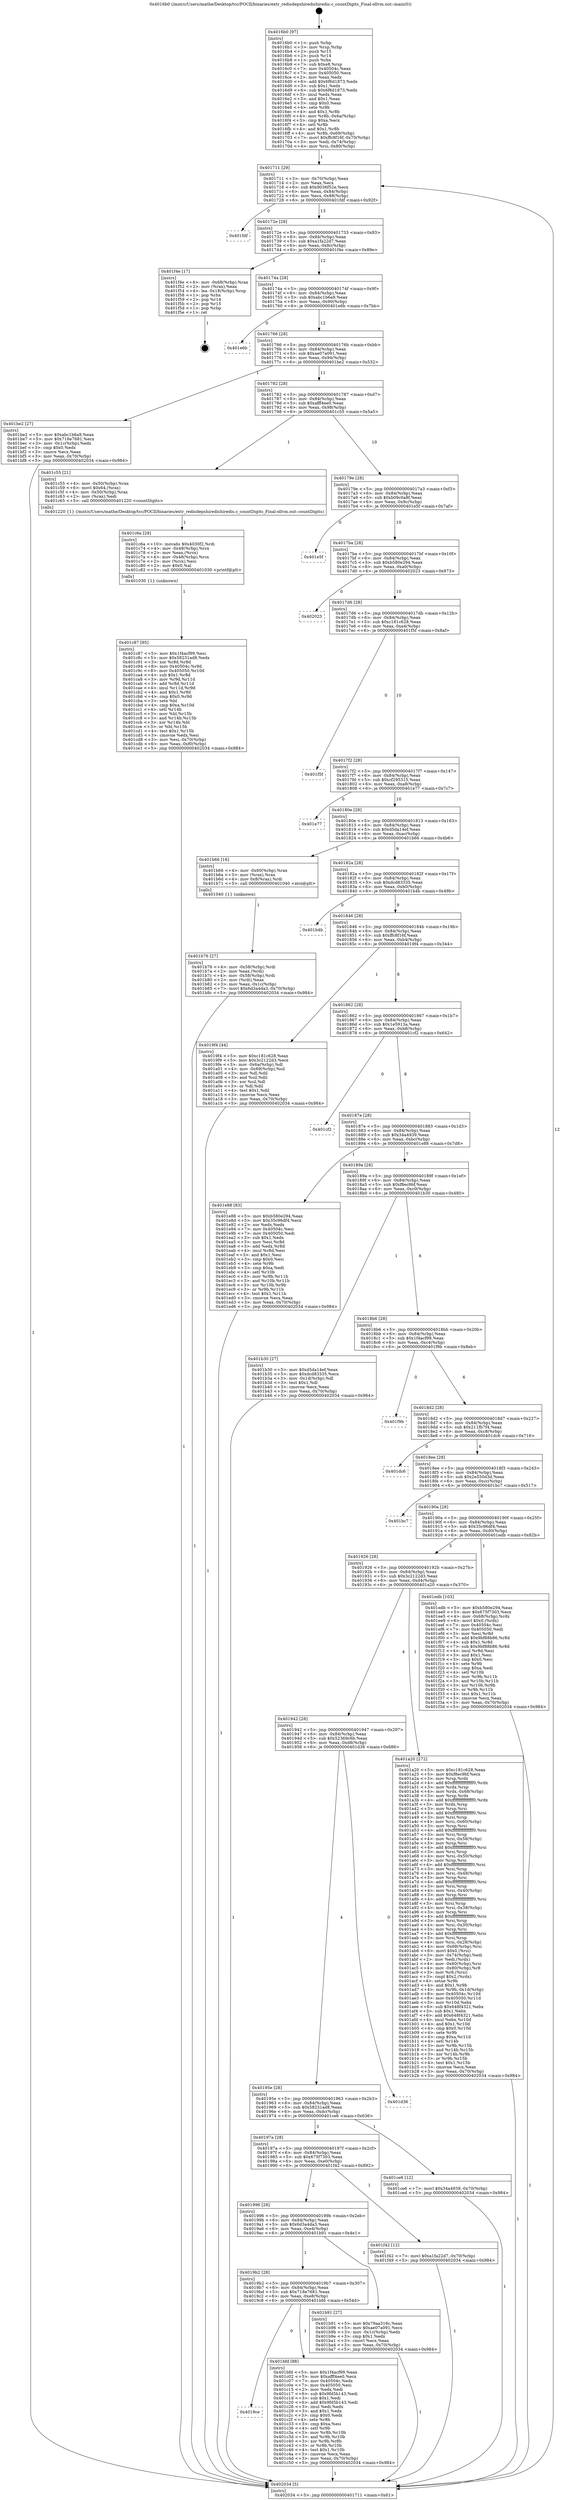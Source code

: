 digraph "0x4016b0" {
  label = "0x4016b0 (/mnt/c/Users/mathe/Desktop/tcc/POCII/binaries/extr_redisdepshiredishiredis.c_countDigits_Final-ollvm.out::main(0))"
  labelloc = "t"
  node[shape=record]

  Entry [label="",width=0.3,height=0.3,shape=circle,fillcolor=black,style=filled]
  "0x401711" [label="{
     0x401711 [29]\l
     | [instrs]\l
     &nbsp;&nbsp;0x401711 \<+3\>: mov -0x70(%rbp),%eax\l
     &nbsp;&nbsp;0x401714 \<+2\>: mov %eax,%ecx\l
     &nbsp;&nbsp;0x401716 \<+6\>: sub $0x9036f52e,%ecx\l
     &nbsp;&nbsp;0x40171c \<+6\>: mov %eax,-0x84(%rbp)\l
     &nbsp;&nbsp;0x401722 \<+6\>: mov %ecx,-0x88(%rbp)\l
     &nbsp;&nbsp;0x401728 \<+6\>: je 0000000000401fdf \<main+0x92f\>\l
  }"]
  "0x401fdf" [label="{
     0x401fdf\l
  }", style=dashed]
  "0x40172e" [label="{
     0x40172e [28]\l
     | [instrs]\l
     &nbsp;&nbsp;0x40172e \<+5\>: jmp 0000000000401733 \<main+0x83\>\l
     &nbsp;&nbsp;0x401733 \<+6\>: mov -0x84(%rbp),%eax\l
     &nbsp;&nbsp;0x401739 \<+5\>: sub $0xa1fa22d7,%eax\l
     &nbsp;&nbsp;0x40173e \<+6\>: mov %eax,-0x8c(%rbp)\l
     &nbsp;&nbsp;0x401744 \<+6\>: je 0000000000401f4e \<main+0x89e\>\l
  }"]
  Exit [label="",width=0.3,height=0.3,shape=circle,fillcolor=black,style=filled,peripheries=2]
  "0x401f4e" [label="{
     0x401f4e [17]\l
     | [instrs]\l
     &nbsp;&nbsp;0x401f4e \<+4\>: mov -0x68(%rbp),%rax\l
     &nbsp;&nbsp;0x401f52 \<+2\>: mov (%rax),%eax\l
     &nbsp;&nbsp;0x401f54 \<+4\>: lea -0x18(%rbp),%rsp\l
     &nbsp;&nbsp;0x401f58 \<+1\>: pop %rbx\l
     &nbsp;&nbsp;0x401f59 \<+2\>: pop %r14\l
     &nbsp;&nbsp;0x401f5b \<+2\>: pop %r15\l
     &nbsp;&nbsp;0x401f5d \<+1\>: pop %rbp\l
     &nbsp;&nbsp;0x401f5e \<+1\>: ret\l
  }"]
  "0x40174a" [label="{
     0x40174a [28]\l
     | [instrs]\l
     &nbsp;&nbsp;0x40174a \<+5\>: jmp 000000000040174f \<main+0x9f\>\l
     &nbsp;&nbsp;0x40174f \<+6\>: mov -0x84(%rbp),%eax\l
     &nbsp;&nbsp;0x401755 \<+5\>: sub $0xabc1b6a9,%eax\l
     &nbsp;&nbsp;0x40175a \<+6\>: mov %eax,-0x90(%rbp)\l
     &nbsp;&nbsp;0x401760 \<+6\>: je 0000000000401e6b \<main+0x7bb\>\l
  }"]
  "0x401c87" [label="{
     0x401c87 [95]\l
     | [instrs]\l
     &nbsp;&nbsp;0x401c87 \<+5\>: mov $0x1f4acf99,%esi\l
     &nbsp;&nbsp;0x401c8c \<+5\>: mov $0x58231ad8,%edx\l
     &nbsp;&nbsp;0x401c91 \<+3\>: xor %r8d,%r8d\l
     &nbsp;&nbsp;0x401c94 \<+8\>: mov 0x40504c,%r9d\l
     &nbsp;&nbsp;0x401c9c \<+8\>: mov 0x405050,%r10d\l
     &nbsp;&nbsp;0x401ca4 \<+4\>: sub $0x1,%r8d\l
     &nbsp;&nbsp;0x401ca8 \<+3\>: mov %r9d,%r11d\l
     &nbsp;&nbsp;0x401cab \<+3\>: add %r8d,%r11d\l
     &nbsp;&nbsp;0x401cae \<+4\>: imul %r11d,%r9d\l
     &nbsp;&nbsp;0x401cb2 \<+4\>: and $0x1,%r9d\l
     &nbsp;&nbsp;0x401cb6 \<+4\>: cmp $0x0,%r9d\l
     &nbsp;&nbsp;0x401cba \<+3\>: sete %bl\l
     &nbsp;&nbsp;0x401cbd \<+4\>: cmp $0xa,%r10d\l
     &nbsp;&nbsp;0x401cc1 \<+4\>: setl %r14b\l
     &nbsp;&nbsp;0x401cc5 \<+3\>: mov %bl,%r15b\l
     &nbsp;&nbsp;0x401cc8 \<+3\>: and %r14b,%r15b\l
     &nbsp;&nbsp;0x401ccb \<+3\>: xor %r14b,%bl\l
     &nbsp;&nbsp;0x401cce \<+3\>: or %bl,%r15b\l
     &nbsp;&nbsp;0x401cd1 \<+4\>: test $0x1,%r15b\l
     &nbsp;&nbsp;0x401cd5 \<+3\>: cmovne %edx,%esi\l
     &nbsp;&nbsp;0x401cd8 \<+3\>: mov %esi,-0x70(%rbp)\l
     &nbsp;&nbsp;0x401cdb \<+6\>: mov %eax,-0xf0(%rbp)\l
     &nbsp;&nbsp;0x401ce1 \<+5\>: jmp 0000000000402034 \<main+0x984\>\l
  }"]
  "0x401e6b" [label="{
     0x401e6b\l
  }", style=dashed]
  "0x401766" [label="{
     0x401766 [28]\l
     | [instrs]\l
     &nbsp;&nbsp;0x401766 \<+5\>: jmp 000000000040176b \<main+0xbb\>\l
     &nbsp;&nbsp;0x40176b \<+6\>: mov -0x84(%rbp),%eax\l
     &nbsp;&nbsp;0x401771 \<+5\>: sub $0xae07a091,%eax\l
     &nbsp;&nbsp;0x401776 \<+6\>: mov %eax,-0x94(%rbp)\l
     &nbsp;&nbsp;0x40177c \<+6\>: je 0000000000401be2 \<main+0x532\>\l
  }"]
  "0x401c6a" [label="{
     0x401c6a [29]\l
     | [instrs]\l
     &nbsp;&nbsp;0x401c6a \<+10\>: movabs $0x4030f2,%rdi\l
     &nbsp;&nbsp;0x401c74 \<+4\>: mov -0x48(%rbp),%rcx\l
     &nbsp;&nbsp;0x401c78 \<+2\>: mov %eax,(%rcx)\l
     &nbsp;&nbsp;0x401c7a \<+4\>: mov -0x48(%rbp),%rcx\l
     &nbsp;&nbsp;0x401c7e \<+2\>: mov (%rcx),%esi\l
     &nbsp;&nbsp;0x401c80 \<+2\>: mov $0x0,%al\l
     &nbsp;&nbsp;0x401c82 \<+5\>: call 0000000000401030 \<printf@plt\>\l
     | [calls]\l
     &nbsp;&nbsp;0x401030 \{1\} (unknown)\l
  }"]
  "0x401be2" [label="{
     0x401be2 [27]\l
     | [instrs]\l
     &nbsp;&nbsp;0x401be2 \<+5\>: mov $0xabc1b6a9,%eax\l
     &nbsp;&nbsp;0x401be7 \<+5\>: mov $0x718e7681,%ecx\l
     &nbsp;&nbsp;0x401bec \<+3\>: mov -0x1c(%rbp),%edx\l
     &nbsp;&nbsp;0x401bef \<+3\>: cmp $0x0,%edx\l
     &nbsp;&nbsp;0x401bf2 \<+3\>: cmove %ecx,%eax\l
     &nbsp;&nbsp;0x401bf5 \<+3\>: mov %eax,-0x70(%rbp)\l
     &nbsp;&nbsp;0x401bf8 \<+5\>: jmp 0000000000402034 \<main+0x984\>\l
  }"]
  "0x401782" [label="{
     0x401782 [28]\l
     | [instrs]\l
     &nbsp;&nbsp;0x401782 \<+5\>: jmp 0000000000401787 \<main+0xd7\>\l
     &nbsp;&nbsp;0x401787 \<+6\>: mov -0x84(%rbp),%eax\l
     &nbsp;&nbsp;0x40178d \<+5\>: sub $0xafff4ee0,%eax\l
     &nbsp;&nbsp;0x401792 \<+6\>: mov %eax,-0x98(%rbp)\l
     &nbsp;&nbsp;0x401798 \<+6\>: je 0000000000401c55 \<main+0x5a5\>\l
  }"]
  "0x4019ce" [label="{
     0x4019ce\l
  }", style=dashed]
  "0x401c55" [label="{
     0x401c55 [21]\l
     | [instrs]\l
     &nbsp;&nbsp;0x401c55 \<+4\>: mov -0x50(%rbp),%rax\l
     &nbsp;&nbsp;0x401c59 \<+6\>: movl $0x64,(%rax)\l
     &nbsp;&nbsp;0x401c5f \<+4\>: mov -0x50(%rbp),%rax\l
     &nbsp;&nbsp;0x401c63 \<+2\>: mov (%rax),%edi\l
     &nbsp;&nbsp;0x401c65 \<+5\>: call 0000000000401220 \<countDigits\>\l
     | [calls]\l
     &nbsp;&nbsp;0x401220 \{1\} (/mnt/c/Users/mathe/Desktop/tcc/POCII/binaries/extr_redisdepshiredishiredis.c_countDigits_Final-ollvm.out::countDigits)\l
  }"]
  "0x40179e" [label="{
     0x40179e [28]\l
     | [instrs]\l
     &nbsp;&nbsp;0x40179e \<+5\>: jmp 00000000004017a3 \<main+0xf3\>\l
     &nbsp;&nbsp;0x4017a3 \<+6\>: mov -0x84(%rbp),%eax\l
     &nbsp;&nbsp;0x4017a9 \<+5\>: sub $0xb09c0a8f,%eax\l
     &nbsp;&nbsp;0x4017ae \<+6\>: mov %eax,-0x9c(%rbp)\l
     &nbsp;&nbsp;0x4017b4 \<+6\>: je 0000000000401e5f \<main+0x7af\>\l
  }"]
  "0x401bfd" [label="{
     0x401bfd [88]\l
     | [instrs]\l
     &nbsp;&nbsp;0x401bfd \<+5\>: mov $0x1f4acf99,%eax\l
     &nbsp;&nbsp;0x401c02 \<+5\>: mov $0xafff4ee0,%ecx\l
     &nbsp;&nbsp;0x401c07 \<+7\>: mov 0x40504c,%edx\l
     &nbsp;&nbsp;0x401c0e \<+7\>: mov 0x405050,%esi\l
     &nbsp;&nbsp;0x401c15 \<+2\>: mov %edx,%edi\l
     &nbsp;&nbsp;0x401c17 \<+6\>: sub $0x9fd5b143,%edi\l
     &nbsp;&nbsp;0x401c1d \<+3\>: sub $0x1,%edi\l
     &nbsp;&nbsp;0x401c20 \<+6\>: add $0x9fd5b143,%edi\l
     &nbsp;&nbsp;0x401c26 \<+3\>: imul %edi,%edx\l
     &nbsp;&nbsp;0x401c29 \<+3\>: and $0x1,%edx\l
     &nbsp;&nbsp;0x401c2c \<+3\>: cmp $0x0,%edx\l
     &nbsp;&nbsp;0x401c2f \<+4\>: sete %r8b\l
     &nbsp;&nbsp;0x401c33 \<+3\>: cmp $0xa,%esi\l
     &nbsp;&nbsp;0x401c36 \<+4\>: setl %r9b\l
     &nbsp;&nbsp;0x401c3a \<+3\>: mov %r8b,%r10b\l
     &nbsp;&nbsp;0x401c3d \<+3\>: and %r9b,%r10b\l
     &nbsp;&nbsp;0x401c40 \<+3\>: xor %r9b,%r8b\l
     &nbsp;&nbsp;0x401c43 \<+3\>: or %r8b,%r10b\l
     &nbsp;&nbsp;0x401c46 \<+4\>: test $0x1,%r10b\l
     &nbsp;&nbsp;0x401c4a \<+3\>: cmovne %ecx,%eax\l
     &nbsp;&nbsp;0x401c4d \<+3\>: mov %eax,-0x70(%rbp)\l
     &nbsp;&nbsp;0x401c50 \<+5\>: jmp 0000000000402034 \<main+0x984\>\l
  }"]
  "0x401e5f" [label="{
     0x401e5f\l
  }", style=dashed]
  "0x4017ba" [label="{
     0x4017ba [28]\l
     | [instrs]\l
     &nbsp;&nbsp;0x4017ba \<+5\>: jmp 00000000004017bf \<main+0x10f\>\l
     &nbsp;&nbsp;0x4017bf \<+6\>: mov -0x84(%rbp),%eax\l
     &nbsp;&nbsp;0x4017c5 \<+5\>: sub $0xb580e294,%eax\l
     &nbsp;&nbsp;0x4017ca \<+6\>: mov %eax,-0xa0(%rbp)\l
     &nbsp;&nbsp;0x4017d0 \<+6\>: je 0000000000402023 \<main+0x973\>\l
  }"]
  "0x4019b2" [label="{
     0x4019b2 [28]\l
     | [instrs]\l
     &nbsp;&nbsp;0x4019b2 \<+5\>: jmp 00000000004019b7 \<main+0x307\>\l
     &nbsp;&nbsp;0x4019b7 \<+6\>: mov -0x84(%rbp),%eax\l
     &nbsp;&nbsp;0x4019bd \<+5\>: sub $0x718e7681,%eax\l
     &nbsp;&nbsp;0x4019c2 \<+6\>: mov %eax,-0xe8(%rbp)\l
     &nbsp;&nbsp;0x4019c8 \<+6\>: je 0000000000401bfd \<main+0x54d\>\l
  }"]
  "0x402023" [label="{
     0x402023\l
  }", style=dashed]
  "0x4017d6" [label="{
     0x4017d6 [28]\l
     | [instrs]\l
     &nbsp;&nbsp;0x4017d6 \<+5\>: jmp 00000000004017db \<main+0x12b\>\l
     &nbsp;&nbsp;0x4017db \<+6\>: mov -0x84(%rbp),%eax\l
     &nbsp;&nbsp;0x4017e1 \<+5\>: sub $0xc181c628,%eax\l
     &nbsp;&nbsp;0x4017e6 \<+6\>: mov %eax,-0xa4(%rbp)\l
     &nbsp;&nbsp;0x4017ec \<+6\>: je 0000000000401f5f \<main+0x8af\>\l
  }"]
  "0x401b91" [label="{
     0x401b91 [27]\l
     | [instrs]\l
     &nbsp;&nbsp;0x401b91 \<+5\>: mov $0x79aa316c,%eax\l
     &nbsp;&nbsp;0x401b96 \<+5\>: mov $0xae07a091,%ecx\l
     &nbsp;&nbsp;0x401b9b \<+3\>: mov -0x1c(%rbp),%edx\l
     &nbsp;&nbsp;0x401b9e \<+3\>: cmp $0x1,%edx\l
     &nbsp;&nbsp;0x401ba1 \<+3\>: cmovl %ecx,%eax\l
     &nbsp;&nbsp;0x401ba4 \<+3\>: mov %eax,-0x70(%rbp)\l
     &nbsp;&nbsp;0x401ba7 \<+5\>: jmp 0000000000402034 \<main+0x984\>\l
  }"]
  "0x401f5f" [label="{
     0x401f5f\l
  }", style=dashed]
  "0x4017f2" [label="{
     0x4017f2 [28]\l
     | [instrs]\l
     &nbsp;&nbsp;0x4017f2 \<+5\>: jmp 00000000004017f7 \<main+0x147\>\l
     &nbsp;&nbsp;0x4017f7 \<+6\>: mov -0x84(%rbp),%eax\l
     &nbsp;&nbsp;0x4017fd \<+5\>: sub $0xcf295315,%eax\l
     &nbsp;&nbsp;0x401802 \<+6\>: mov %eax,-0xa8(%rbp)\l
     &nbsp;&nbsp;0x401808 \<+6\>: je 0000000000401e77 \<main+0x7c7\>\l
  }"]
  "0x401996" [label="{
     0x401996 [28]\l
     | [instrs]\l
     &nbsp;&nbsp;0x401996 \<+5\>: jmp 000000000040199b \<main+0x2eb\>\l
     &nbsp;&nbsp;0x40199b \<+6\>: mov -0x84(%rbp),%eax\l
     &nbsp;&nbsp;0x4019a1 \<+5\>: sub $0x6d3a4da3,%eax\l
     &nbsp;&nbsp;0x4019a6 \<+6\>: mov %eax,-0xe4(%rbp)\l
     &nbsp;&nbsp;0x4019ac \<+6\>: je 0000000000401b91 \<main+0x4e1\>\l
  }"]
  "0x401e77" [label="{
     0x401e77\l
  }", style=dashed]
  "0x40180e" [label="{
     0x40180e [28]\l
     | [instrs]\l
     &nbsp;&nbsp;0x40180e \<+5\>: jmp 0000000000401813 \<main+0x163\>\l
     &nbsp;&nbsp;0x401813 \<+6\>: mov -0x84(%rbp),%eax\l
     &nbsp;&nbsp;0x401819 \<+5\>: sub $0xd5da14ef,%eax\l
     &nbsp;&nbsp;0x40181e \<+6\>: mov %eax,-0xac(%rbp)\l
     &nbsp;&nbsp;0x401824 \<+6\>: je 0000000000401b66 \<main+0x4b6\>\l
  }"]
  "0x401f42" [label="{
     0x401f42 [12]\l
     | [instrs]\l
     &nbsp;&nbsp;0x401f42 \<+7\>: movl $0xa1fa22d7,-0x70(%rbp)\l
     &nbsp;&nbsp;0x401f49 \<+5\>: jmp 0000000000402034 \<main+0x984\>\l
  }"]
  "0x401b66" [label="{
     0x401b66 [16]\l
     | [instrs]\l
     &nbsp;&nbsp;0x401b66 \<+4\>: mov -0x60(%rbp),%rax\l
     &nbsp;&nbsp;0x401b6a \<+3\>: mov (%rax),%rax\l
     &nbsp;&nbsp;0x401b6d \<+4\>: mov 0x8(%rax),%rdi\l
     &nbsp;&nbsp;0x401b71 \<+5\>: call 0000000000401040 \<atoi@plt\>\l
     | [calls]\l
     &nbsp;&nbsp;0x401040 \{1\} (unknown)\l
  }"]
  "0x40182a" [label="{
     0x40182a [28]\l
     | [instrs]\l
     &nbsp;&nbsp;0x40182a \<+5\>: jmp 000000000040182f \<main+0x17f\>\l
     &nbsp;&nbsp;0x40182f \<+6\>: mov -0x84(%rbp),%eax\l
     &nbsp;&nbsp;0x401835 \<+5\>: sub $0xdcd83335,%eax\l
     &nbsp;&nbsp;0x40183a \<+6\>: mov %eax,-0xb0(%rbp)\l
     &nbsp;&nbsp;0x401840 \<+6\>: je 0000000000401b4b \<main+0x49b\>\l
  }"]
  "0x40197a" [label="{
     0x40197a [28]\l
     | [instrs]\l
     &nbsp;&nbsp;0x40197a \<+5\>: jmp 000000000040197f \<main+0x2cf\>\l
     &nbsp;&nbsp;0x40197f \<+6\>: mov -0x84(%rbp),%eax\l
     &nbsp;&nbsp;0x401985 \<+5\>: sub $0x675f7303,%eax\l
     &nbsp;&nbsp;0x40198a \<+6\>: mov %eax,-0xe0(%rbp)\l
     &nbsp;&nbsp;0x401990 \<+6\>: je 0000000000401f42 \<main+0x892\>\l
  }"]
  "0x401b4b" [label="{
     0x401b4b\l
  }", style=dashed]
  "0x401846" [label="{
     0x401846 [28]\l
     | [instrs]\l
     &nbsp;&nbsp;0x401846 \<+5\>: jmp 000000000040184b \<main+0x19b\>\l
     &nbsp;&nbsp;0x40184b \<+6\>: mov -0x84(%rbp),%eax\l
     &nbsp;&nbsp;0x401851 \<+5\>: sub $0xffc8f16f,%eax\l
     &nbsp;&nbsp;0x401856 \<+6\>: mov %eax,-0xb4(%rbp)\l
     &nbsp;&nbsp;0x40185c \<+6\>: je 00000000004019f4 \<main+0x344\>\l
  }"]
  "0x401ce6" [label="{
     0x401ce6 [12]\l
     | [instrs]\l
     &nbsp;&nbsp;0x401ce6 \<+7\>: movl $0x34a4939,-0x70(%rbp)\l
     &nbsp;&nbsp;0x401ced \<+5\>: jmp 0000000000402034 \<main+0x984\>\l
  }"]
  "0x4019f4" [label="{
     0x4019f4 [44]\l
     | [instrs]\l
     &nbsp;&nbsp;0x4019f4 \<+5\>: mov $0xc181c628,%eax\l
     &nbsp;&nbsp;0x4019f9 \<+5\>: mov $0x3c2122d3,%ecx\l
     &nbsp;&nbsp;0x4019fe \<+3\>: mov -0x6a(%rbp),%dl\l
     &nbsp;&nbsp;0x401a01 \<+4\>: mov -0x69(%rbp),%sil\l
     &nbsp;&nbsp;0x401a05 \<+3\>: mov %dl,%dil\l
     &nbsp;&nbsp;0x401a08 \<+3\>: and %sil,%dil\l
     &nbsp;&nbsp;0x401a0b \<+3\>: xor %sil,%dl\l
     &nbsp;&nbsp;0x401a0e \<+3\>: or %dl,%dil\l
     &nbsp;&nbsp;0x401a11 \<+4\>: test $0x1,%dil\l
     &nbsp;&nbsp;0x401a15 \<+3\>: cmovne %ecx,%eax\l
     &nbsp;&nbsp;0x401a18 \<+3\>: mov %eax,-0x70(%rbp)\l
     &nbsp;&nbsp;0x401a1b \<+5\>: jmp 0000000000402034 \<main+0x984\>\l
  }"]
  "0x401862" [label="{
     0x401862 [28]\l
     | [instrs]\l
     &nbsp;&nbsp;0x401862 \<+5\>: jmp 0000000000401867 \<main+0x1b7\>\l
     &nbsp;&nbsp;0x401867 \<+6\>: mov -0x84(%rbp),%eax\l
     &nbsp;&nbsp;0x40186d \<+5\>: sub $0x1e5913a,%eax\l
     &nbsp;&nbsp;0x401872 \<+6\>: mov %eax,-0xb8(%rbp)\l
     &nbsp;&nbsp;0x401878 \<+6\>: je 0000000000401cf2 \<main+0x642\>\l
  }"]
  "0x402034" [label="{
     0x402034 [5]\l
     | [instrs]\l
     &nbsp;&nbsp;0x402034 \<+5\>: jmp 0000000000401711 \<main+0x61\>\l
  }"]
  "0x4016b0" [label="{
     0x4016b0 [97]\l
     | [instrs]\l
     &nbsp;&nbsp;0x4016b0 \<+1\>: push %rbp\l
     &nbsp;&nbsp;0x4016b1 \<+3\>: mov %rsp,%rbp\l
     &nbsp;&nbsp;0x4016b4 \<+2\>: push %r15\l
     &nbsp;&nbsp;0x4016b6 \<+2\>: push %r14\l
     &nbsp;&nbsp;0x4016b8 \<+1\>: push %rbx\l
     &nbsp;&nbsp;0x4016b9 \<+7\>: sub $0xe8,%rsp\l
     &nbsp;&nbsp;0x4016c0 \<+7\>: mov 0x40504c,%eax\l
     &nbsp;&nbsp;0x4016c7 \<+7\>: mov 0x405050,%ecx\l
     &nbsp;&nbsp;0x4016ce \<+2\>: mov %eax,%edx\l
     &nbsp;&nbsp;0x4016d0 \<+6\>: add $0x6f6d1873,%edx\l
     &nbsp;&nbsp;0x4016d6 \<+3\>: sub $0x1,%edx\l
     &nbsp;&nbsp;0x4016d9 \<+6\>: sub $0x6f6d1873,%edx\l
     &nbsp;&nbsp;0x4016df \<+3\>: imul %edx,%eax\l
     &nbsp;&nbsp;0x4016e2 \<+3\>: and $0x1,%eax\l
     &nbsp;&nbsp;0x4016e5 \<+3\>: cmp $0x0,%eax\l
     &nbsp;&nbsp;0x4016e8 \<+4\>: sete %r8b\l
     &nbsp;&nbsp;0x4016ec \<+4\>: and $0x1,%r8b\l
     &nbsp;&nbsp;0x4016f0 \<+4\>: mov %r8b,-0x6a(%rbp)\l
     &nbsp;&nbsp;0x4016f4 \<+3\>: cmp $0xa,%ecx\l
     &nbsp;&nbsp;0x4016f7 \<+4\>: setl %r8b\l
     &nbsp;&nbsp;0x4016fb \<+4\>: and $0x1,%r8b\l
     &nbsp;&nbsp;0x4016ff \<+4\>: mov %r8b,-0x69(%rbp)\l
     &nbsp;&nbsp;0x401703 \<+7\>: movl $0xffc8f16f,-0x70(%rbp)\l
     &nbsp;&nbsp;0x40170a \<+3\>: mov %edi,-0x74(%rbp)\l
     &nbsp;&nbsp;0x40170d \<+4\>: mov %rsi,-0x80(%rbp)\l
  }"]
  "0x40195e" [label="{
     0x40195e [28]\l
     | [instrs]\l
     &nbsp;&nbsp;0x40195e \<+5\>: jmp 0000000000401963 \<main+0x2b3\>\l
     &nbsp;&nbsp;0x401963 \<+6\>: mov -0x84(%rbp),%eax\l
     &nbsp;&nbsp;0x401969 \<+5\>: sub $0x58231ad8,%eax\l
     &nbsp;&nbsp;0x40196e \<+6\>: mov %eax,-0xdc(%rbp)\l
     &nbsp;&nbsp;0x401974 \<+6\>: je 0000000000401ce6 \<main+0x636\>\l
  }"]
  "0x401cf2" [label="{
     0x401cf2\l
  }", style=dashed]
  "0x40187e" [label="{
     0x40187e [28]\l
     | [instrs]\l
     &nbsp;&nbsp;0x40187e \<+5\>: jmp 0000000000401883 \<main+0x1d3\>\l
     &nbsp;&nbsp;0x401883 \<+6\>: mov -0x84(%rbp),%eax\l
     &nbsp;&nbsp;0x401889 \<+5\>: sub $0x34a4939,%eax\l
     &nbsp;&nbsp;0x40188e \<+6\>: mov %eax,-0xbc(%rbp)\l
     &nbsp;&nbsp;0x401894 \<+6\>: je 0000000000401e88 \<main+0x7d8\>\l
  }"]
  "0x401d36" [label="{
     0x401d36\l
  }", style=dashed]
  "0x401e88" [label="{
     0x401e88 [83]\l
     | [instrs]\l
     &nbsp;&nbsp;0x401e88 \<+5\>: mov $0xb580e294,%eax\l
     &nbsp;&nbsp;0x401e8d \<+5\>: mov $0x35c96df4,%ecx\l
     &nbsp;&nbsp;0x401e92 \<+2\>: xor %edx,%edx\l
     &nbsp;&nbsp;0x401e94 \<+7\>: mov 0x40504c,%esi\l
     &nbsp;&nbsp;0x401e9b \<+7\>: mov 0x405050,%edi\l
     &nbsp;&nbsp;0x401ea2 \<+3\>: sub $0x1,%edx\l
     &nbsp;&nbsp;0x401ea5 \<+3\>: mov %esi,%r8d\l
     &nbsp;&nbsp;0x401ea8 \<+3\>: add %edx,%r8d\l
     &nbsp;&nbsp;0x401eab \<+4\>: imul %r8d,%esi\l
     &nbsp;&nbsp;0x401eaf \<+3\>: and $0x1,%esi\l
     &nbsp;&nbsp;0x401eb2 \<+3\>: cmp $0x0,%esi\l
     &nbsp;&nbsp;0x401eb5 \<+4\>: sete %r9b\l
     &nbsp;&nbsp;0x401eb9 \<+3\>: cmp $0xa,%edi\l
     &nbsp;&nbsp;0x401ebc \<+4\>: setl %r10b\l
     &nbsp;&nbsp;0x401ec0 \<+3\>: mov %r9b,%r11b\l
     &nbsp;&nbsp;0x401ec3 \<+3\>: and %r10b,%r11b\l
     &nbsp;&nbsp;0x401ec6 \<+3\>: xor %r10b,%r9b\l
     &nbsp;&nbsp;0x401ec9 \<+3\>: or %r9b,%r11b\l
     &nbsp;&nbsp;0x401ecc \<+4\>: test $0x1,%r11b\l
     &nbsp;&nbsp;0x401ed0 \<+3\>: cmovne %ecx,%eax\l
     &nbsp;&nbsp;0x401ed3 \<+3\>: mov %eax,-0x70(%rbp)\l
     &nbsp;&nbsp;0x401ed6 \<+5\>: jmp 0000000000402034 \<main+0x984\>\l
  }"]
  "0x40189a" [label="{
     0x40189a [28]\l
     | [instrs]\l
     &nbsp;&nbsp;0x40189a \<+5\>: jmp 000000000040189f \<main+0x1ef\>\l
     &nbsp;&nbsp;0x40189f \<+6\>: mov -0x84(%rbp),%eax\l
     &nbsp;&nbsp;0x4018a5 \<+5\>: sub $0xf8ec9bf,%eax\l
     &nbsp;&nbsp;0x4018aa \<+6\>: mov %eax,-0xc0(%rbp)\l
     &nbsp;&nbsp;0x4018b0 \<+6\>: je 0000000000401b30 \<main+0x480\>\l
  }"]
  "0x401b76" [label="{
     0x401b76 [27]\l
     | [instrs]\l
     &nbsp;&nbsp;0x401b76 \<+4\>: mov -0x58(%rbp),%rdi\l
     &nbsp;&nbsp;0x401b7a \<+2\>: mov %eax,(%rdi)\l
     &nbsp;&nbsp;0x401b7c \<+4\>: mov -0x58(%rbp),%rdi\l
     &nbsp;&nbsp;0x401b80 \<+2\>: mov (%rdi),%eax\l
     &nbsp;&nbsp;0x401b82 \<+3\>: mov %eax,-0x1c(%rbp)\l
     &nbsp;&nbsp;0x401b85 \<+7\>: movl $0x6d3a4da3,-0x70(%rbp)\l
     &nbsp;&nbsp;0x401b8c \<+5\>: jmp 0000000000402034 \<main+0x984\>\l
  }"]
  "0x401b30" [label="{
     0x401b30 [27]\l
     | [instrs]\l
     &nbsp;&nbsp;0x401b30 \<+5\>: mov $0xd5da14ef,%eax\l
     &nbsp;&nbsp;0x401b35 \<+5\>: mov $0xdcd83335,%ecx\l
     &nbsp;&nbsp;0x401b3a \<+3\>: mov -0x1d(%rbp),%dl\l
     &nbsp;&nbsp;0x401b3d \<+3\>: test $0x1,%dl\l
     &nbsp;&nbsp;0x401b40 \<+3\>: cmovne %ecx,%eax\l
     &nbsp;&nbsp;0x401b43 \<+3\>: mov %eax,-0x70(%rbp)\l
     &nbsp;&nbsp;0x401b46 \<+5\>: jmp 0000000000402034 \<main+0x984\>\l
  }"]
  "0x4018b6" [label="{
     0x4018b6 [28]\l
     | [instrs]\l
     &nbsp;&nbsp;0x4018b6 \<+5\>: jmp 00000000004018bb \<main+0x20b\>\l
     &nbsp;&nbsp;0x4018bb \<+6\>: mov -0x84(%rbp),%eax\l
     &nbsp;&nbsp;0x4018c1 \<+5\>: sub $0x1f4acf99,%eax\l
     &nbsp;&nbsp;0x4018c6 \<+6\>: mov %eax,-0xc4(%rbp)\l
     &nbsp;&nbsp;0x4018cc \<+6\>: je 0000000000401f9b \<main+0x8eb\>\l
  }"]
  "0x401942" [label="{
     0x401942 [28]\l
     | [instrs]\l
     &nbsp;&nbsp;0x401942 \<+5\>: jmp 0000000000401947 \<main+0x297\>\l
     &nbsp;&nbsp;0x401947 \<+6\>: mov -0x84(%rbp),%eax\l
     &nbsp;&nbsp;0x40194d \<+5\>: sub $0x52369c6b,%eax\l
     &nbsp;&nbsp;0x401952 \<+6\>: mov %eax,-0xd8(%rbp)\l
     &nbsp;&nbsp;0x401958 \<+6\>: je 0000000000401d36 \<main+0x686\>\l
  }"]
  "0x401f9b" [label="{
     0x401f9b\l
  }", style=dashed]
  "0x4018d2" [label="{
     0x4018d2 [28]\l
     | [instrs]\l
     &nbsp;&nbsp;0x4018d2 \<+5\>: jmp 00000000004018d7 \<main+0x227\>\l
     &nbsp;&nbsp;0x4018d7 \<+6\>: mov -0x84(%rbp),%eax\l
     &nbsp;&nbsp;0x4018dd \<+5\>: sub $0x211fb7f4,%eax\l
     &nbsp;&nbsp;0x4018e2 \<+6\>: mov %eax,-0xc8(%rbp)\l
     &nbsp;&nbsp;0x4018e8 \<+6\>: je 0000000000401dc6 \<main+0x716\>\l
  }"]
  "0x401a20" [label="{
     0x401a20 [272]\l
     | [instrs]\l
     &nbsp;&nbsp;0x401a20 \<+5\>: mov $0xc181c628,%eax\l
     &nbsp;&nbsp;0x401a25 \<+5\>: mov $0xf8ec9bf,%ecx\l
     &nbsp;&nbsp;0x401a2a \<+3\>: mov %rsp,%rdx\l
     &nbsp;&nbsp;0x401a2d \<+4\>: add $0xfffffffffffffff0,%rdx\l
     &nbsp;&nbsp;0x401a31 \<+3\>: mov %rdx,%rsp\l
     &nbsp;&nbsp;0x401a34 \<+4\>: mov %rdx,-0x68(%rbp)\l
     &nbsp;&nbsp;0x401a38 \<+3\>: mov %rsp,%rdx\l
     &nbsp;&nbsp;0x401a3b \<+4\>: add $0xfffffffffffffff0,%rdx\l
     &nbsp;&nbsp;0x401a3f \<+3\>: mov %rdx,%rsp\l
     &nbsp;&nbsp;0x401a42 \<+3\>: mov %rsp,%rsi\l
     &nbsp;&nbsp;0x401a45 \<+4\>: add $0xfffffffffffffff0,%rsi\l
     &nbsp;&nbsp;0x401a49 \<+3\>: mov %rsi,%rsp\l
     &nbsp;&nbsp;0x401a4c \<+4\>: mov %rsi,-0x60(%rbp)\l
     &nbsp;&nbsp;0x401a50 \<+3\>: mov %rsp,%rsi\l
     &nbsp;&nbsp;0x401a53 \<+4\>: add $0xfffffffffffffff0,%rsi\l
     &nbsp;&nbsp;0x401a57 \<+3\>: mov %rsi,%rsp\l
     &nbsp;&nbsp;0x401a5a \<+4\>: mov %rsi,-0x58(%rbp)\l
     &nbsp;&nbsp;0x401a5e \<+3\>: mov %rsp,%rsi\l
     &nbsp;&nbsp;0x401a61 \<+4\>: add $0xfffffffffffffff0,%rsi\l
     &nbsp;&nbsp;0x401a65 \<+3\>: mov %rsi,%rsp\l
     &nbsp;&nbsp;0x401a68 \<+4\>: mov %rsi,-0x50(%rbp)\l
     &nbsp;&nbsp;0x401a6c \<+3\>: mov %rsp,%rsi\l
     &nbsp;&nbsp;0x401a6f \<+4\>: add $0xfffffffffffffff0,%rsi\l
     &nbsp;&nbsp;0x401a73 \<+3\>: mov %rsi,%rsp\l
     &nbsp;&nbsp;0x401a76 \<+4\>: mov %rsi,-0x48(%rbp)\l
     &nbsp;&nbsp;0x401a7a \<+3\>: mov %rsp,%rsi\l
     &nbsp;&nbsp;0x401a7d \<+4\>: add $0xfffffffffffffff0,%rsi\l
     &nbsp;&nbsp;0x401a81 \<+3\>: mov %rsi,%rsp\l
     &nbsp;&nbsp;0x401a84 \<+4\>: mov %rsi,-0x40(%rbp)\l
     &nbsp;&nbsp;0x401a88 \<+3\>: mov %rsp,%rsi\l
     &nbsp;&nbsp;0x401a8b \<+4\>: add $0xfffffffffffffff0,%rsi\l
     &nbsp;&nbsp;0x401a8f \<+3\>: mov %rsi,%rsp\l
     &nbsp;&nbsp;0x401a92 \<+4\>: mov %rsi,-0x38(%rbp)\l
     &nbsp;&nbsp;0x401a96 \<+3\>: mov %rsp,%rsi\l
     &nbsp;&nbsp;0x401a99 \<+4\>: add $0xfffffffffffffff0,%rsi\l
     &nbsp;&nbsp;0x401a9d \<+3\>: mov %rsi,%rsp\l
     &nbsp;&nbsp;0x401aa0 \<+4\>: mov %rsi,-0x30(%rbp)\l
     &nbsp;&nbsp;0x401aa4 \<+3\>: mov %rsp,%rsi\l
     &nbsp;&nbsp;0x401aa7 \<+4\>: add $0xfffffffffffffff0,%rsi\l
     &nbsp;&nbsp;0x401aab \<+3\>: mov %rsi,%rsp\l
     &nbsp;&nbsp;0x401aae \<+4\>: mov %rsi,-0x28(%rbp)\l
     &nbsp;&nbsp;0x401ab2 \<+4\>: mov -0x68(%rbp),%rsi\l
     &nbsp;&nbsp;0x401ab6 \<+6\>: movl $0x0,(%rsi)\l
     &nbsp;&nbsp;0x401abc \<+3\>: mov -0x74(%rbp),%edi\l
     &nbsp;&nbsp;0x401abf \<+2\>: mov %edi,(%rdx)\l
     &nbsp;&nbsp;0x401ac1 \<+4\>: mov -0x60(%rbp),%rsi\l
     &nbsp;&nbsp;0x401ac5 \<+4\>: mov -0x80(%rbp),%r8\l
     &nbsp;&nbsp;0x401ac9 \<+3\>: mov %r8,(%rsi)\l
     &nbsp;&nbsp;0x401acc \<+3\>: cmpl $0x2,(%rdx)\l
     &nbsp;&nbsp;0x401acf \<+4\>: setne %r9b\l
     &nbsp;&nbsp;0x401ad3 \<+4\>: and $0x1,%r9b\l
     &nbsp;&nbsp;0x401ad7 \<+4\>: mov %r9b,-0x1d(%rbp)\l
     &nbsp;&nbsp;0x401adb \<+8\>: mov 0x40504c,%r10d\l
     &nbsp;&nbsp;0x401ae3 \<+8\>: mov 0x405050,%r11d\l
     &nbsp;&nbsp;0x401aeb \<+3\>: mov %r10d,%ebx\l
     &nbsp;&nbsp;0x401aee \<+6\>: sub $0x648f4321,%ebx\l
     &nbsp;&nbsp;0x401af4 \<+3\>: sub $0x1,%ebx\l
     &nbsp;&nbsp;0x401af7 \<+6\>: add $0x648f4321,%ebx\l
     &nbsp;&nbsp;0x401afd \<+4\>: imul %ebx,%r10d\l
     &nbsp;&nbsp;0x401b01 \<+4\>: and $0x1,%r10d\l
     &nbsp;&nbsp;0x401b05 \<+4\>: cmp $0x0,%r10d\l
     &nbsp;&nbsp;0x401b09 \<+4\>: sete %r9b\l
     &nbsp;&nbsp;0x401b0d \<+4\>: cmp $0xa,%r11d\l
     &nbsp;&nbsp;0x401b11 \<+4\>: setl %r14b\l
     &nbsp;&nbsp;0x401b15 \<+3\>: mov %r9b,%r15b\l
     &nbsp;&nbsp;0x401b18 \<+3\>: and %r14b,%r15b\l
     &nbsp;&nbsp;0x401b1b \<+3\>: xor %r14b,%r9b\l
     &nbsp;&nbsp;0x401b1e \<+3\>: or %r9b,%r15b\l
     &nbsp;&nbsp;0x401b21 \<+4\>: test $0x1,%r15b\l
     &nbsp;&nbsp;0x401b25 \<+3\>: cmovne %ecx,%eax\l
     &nbsp;&nbsp;0x401b28 \<+3\>: mov %eax,-0x70(%rbp)\l
     &nbsp;&nbsp;0x401b2b \<+5\>: jmp 0000000000402034 \<main+0x984\>\l
  }"]
  "0x401dc6" [label="{
     0x401dc6\l
  }", style=dashed]
  "0x4018ee" [label="{
     0x4018ee [28]\l
     | [instrs]\l
     &nbsp;&nbsp;0x4018ee \<+5\>: jmp 00000000004018f3 \<main+0x243\>\l
     &nbsp;&nbsp;0x4018f3 \<+6\>: mov -0x84(%rbp),%eax\l
     &nbsp;&nbsp;0x4018f9 \<+5\>: sub $0x2e550d3d,%eax\l
     &nbsp;&nbsp;0x4018fe \<+6\>: mov %eax,-0xcc(%rbp)\l
     &nbsp;&nbsp;0x401904 \<+6\>: je 0000000000401bc7 \<main+0x517\>\l
  }"]
  "0x401926" [label="{
     0x401926 [28]\l
     | [instrs]\l
     &nbsp;&nbsp;0x401926 \<+5\>: jmp 000000000040192b \<main+0x27b\>\l
     &nbsp;&nbsp;0x40192b \<+6\>: mov -0x84(%rbp),%eax\l
     &nbsp;&nbsp;0x401931 \<+5\>: sub $0x3c2122d3,%eax\l
     &nbsp;&nbsp;0x401936 \<+6\>: mov %eax,-0xd4(%rbp)\l
     &nbsp;&nbsp;0x40193c \<+6\>: je 0000000000401a20 \<main+0x370\>\l
  }"]
  "0x401bc7" [label="{
     0x401bc7\l
  }", style=dashed]
  "0x40190a" [label="{
     0x40190a [28]\l
     | [instrs]\l
     &nbsp;&nbsp;0x40190a \<+5\>: jmp 000000000040190f \<main+0x25f\>\l
     &nbsp;&nbsp;0x40190f \<+6\>: mov -0x84(%rbp),%eax\l
     &nbsp;&nbsp;0x401915 \<+5\>: sub $0x35c96df4,%eax\l
     &nbsp;&nbsp;0x40191a \<+6\>: mov %eax,-0xd0(%rbp)\l
     &nbsp;&nbsp;0x401920 \<+6\>: je 0000000000401edb \<main+0x82b\>\l
  }"]
  "0x401edb" [label="{
     0x401edb [103]\l
     | [instrs]\l
     &nbsp;&nbsp;0x401edb \<+5\>: mov $0xb580e294,%eax\l
     &nbsp;&nbsp;0x401ee0 \<+5\>: mov $0x675f7303,%ecx\l
     &nbsp;&nbsp;0x401ee5 \<+4\>: mov -0x68(%rbp),%rdx\l
     &nbsp;&nbsp;0x401ee9 \<+6\>: movl $0x0,(%rdx)\l
     &nbsp;&nbsp;0x401eef \<+7\>: mov 0x40504c,%esi\l
     &nbsp;&nbsp;0x401ef6 \<+7\>: mov 0x405050,%edi\l
     &nbsp;&nbsp;0x401efd \<+3\>: mov %esi,%r8d\l
     &nbsp;&nbsp;0x401f00 \<+7\>: add $0x9bf88b86,%r8d\l
     &nbsp;&nbsp;0x401f07 \<+4\>: sub $0x1,%r8d\l
     &nbsp;&nbsp;0x401f0b \<+7\>: sub $0x9bf88b86,%r8d\l
     &nbsp;&nbsp;0x401f12 \<+4\>: imul %r8d,%esi\l
     &nbsp;&nbsp;0x401f16 \<+3\>: and $0x1,%esi\l
     &nbsp;&nbsp;0x401f19 \<+3\>: cmp $0x0,%esi\l
     &nbsp;&nbsp;0x401f1c \<+4\>: sete %r9b\l
     &nbsp;&nbsp;0x401f20 \<+3\>: cmp $0xa,%edi\l
     &nbsp;&nbsp;0x401f23 \<+4\>: setl %r10b\l
     &nbsp;&nbsp;0x401f27 \<+3\>: mov %r9b,%r11b\l
     &nbsp;&nbsp;0x401f2a \<+3\>: and %r10b,%r11b\l
     &nbsp;&nbsp;0x401f2d \<+3\>: xor %r10b,%r9b\l
     &nbsp;&nbsp;0x401f30 \<+3\>: or %r9b,%r11b\l
     &nbsp;&nbsp;0x401f33 \<+4\>: test $0x1,%r11b\l
     &nbsp;&nbsp;0x401f37 \<+3\>: cmovne %ecx,%eax\l
     &nbsp;&nbsp;0x401f3a \<+3\>: mov %eax,-0x70(%rbp)\l
     &nbsp;&nbsp;0x401f3d \<+5\>: jmp 0000000000402034 \<main+0x984\>\l
  }"]
  Entry -> "0x4016b0" [label=" 1"]
  "0x401711" -> "0x401fdf" [label=" 0"]
  "0x401711" -> "0x40172e" [label=" 13"]
  "0x401f4e" -> Exit [label=" 1"]
  "0x40172e" -> "0x401f4e" [label=" 1"]
  "0x40172e" -> "0x40174a" [label=" 12"]
  "0x401f42" -> "0x402034" [label=" 1"]
  "0x40174a" -> "0x401e6b" [label=" 0"]
  "0x40174a" -> "0x401766" [label=" 12"]
  "0x401edb" -> "0x402034" [label=" 1"]
  "0x401766" -> "0x401be2" [label=" 1"]
  "0x401766" -> "0x401782" [label=" 11"]
  "0x401e88" -> "0x402034" [label=" 1"]
  "0x401782" -> "0x401c55" [label=" 1"]
  "0x401782" -> "0x40179e" [label=" 10"]
  "0x401ce6" -> "0x402034" [label=" 1"]
  "0x40179e" -> "0x401e5f" [label=" 0"]
  "0x40179e" -> "0x4017ba" [label=" 10"]
  "0x401c87" -> "0x402034" [label=" 1"]
  "0x4017ba" -> "0x402023" [label=" 0"]
  "0x4017ba" -> "0x4017d6" [label=" 10"]
  "0x401c55" -> "0x401c6a" [label=" 1"]
  "0x4017d6" -> "0x401f5f" [label=" 0"]
  "0x4017d6" -> "0x4017f2" [label=" 10"]
  "0x401bfd" -> "0x402034" [label=" 1"]
  "0x4017f2" -> "0x401e77" [label=" 0"]
  "0x4017f2" -> "0x40180e" [label=" 10"]
  "0x4019b2" -> "0x401bfd" [label=" 1"]
  "0x40180e" -> "0x401b66" [label=" 1"]
  "0x40180e" -> "0x40182a" [label=" 9"]
  "0x401c6a" -> "0x401c87" [label=" 1"]
  "0x40182a" -> "0x401b4b" [label=" 0"]
  "0x40182a" -> "0x401846" [label=" 9"]
  "0x401b91" -> "0x402034" [label=" 1"]
  "0x401846" -> "0x4019f4" [label=" 1"]
  "0x401846" -> "0x401862" [label=" 8"]
  "0x4019f4" -> "0x402034" [label=" 1"]
  "0x4016b0" -> "0x401711" [label=" 1"]
  "0x402034" -> "0x401711" [label=" 12"]
  "0x401996" -> "0x4019b2" [label=" 1"]
  "0x401862" -> "0x401cf2" [label=" 0"]
  "0x401862" -> "0x40187e" [label=" 8"]
  "0x4019b2" -> "0x4019ce" [label=" 0"]
  "0x40187e" -> "0x401e88" [label=" 1"]
  "0x40187e" -> "0x40189a" [label=" 7"]
  "0x40197a" -> "0x401996" [label=" 2"]
  "0x40189a" -> "0x401b30" [label=" 1"]
  "0x40189a" -> "0x4018b6" [label=" 6"]
  "0x401be2" -> "0x402034" [label=" 1"]
  "0x4018b6" -> "0x401f9b" [label=" 0"]
  "0x4018b6" -> "0x4018d2" [label=" 6"]
  "0x40195e" -> "0x401ce6" [label=" 1"]
  "0x4018d2" -> "0x401dc6" [label=" 0"]
  "0x4018d2" -> "0x4018ee" [label=" 6"]
  "0x401996" -> "0x401b91" [label=" 1"]
  "0x4018ee" -> "0x401bc7" [label=" 0"]
  "0x4018ee" -> "0x40190a" [label=" 6"]
  "0x401942" -> "0x401d36" [label=" 0"]
  "0x40190a" -> "0x401edb" [label=" 1"]
  "0x40190a" -> "0x401926" [label=" 5"]
  "0x401942" -> "0x40195e" [label=" 4"]
  "0x401926" -> "0x401a20" [label=" 1"]
  "0x401926" -> "0x401942" [label=" 4"]
  "0x40195e" -> "0x40197a" [label=" 3"]
  "0x401a20" -> "0x402034" [label=" 1"]
  "0x401b30" -> "0x402034" [label=" 1"]
  "0x401b66" -> "0x401b76" [label=" 1"]
  "0x401b76" -> "0x402034" [label=" 1"]
  "0x40197a" -> "0x401f42" [label=" 1"]
}
